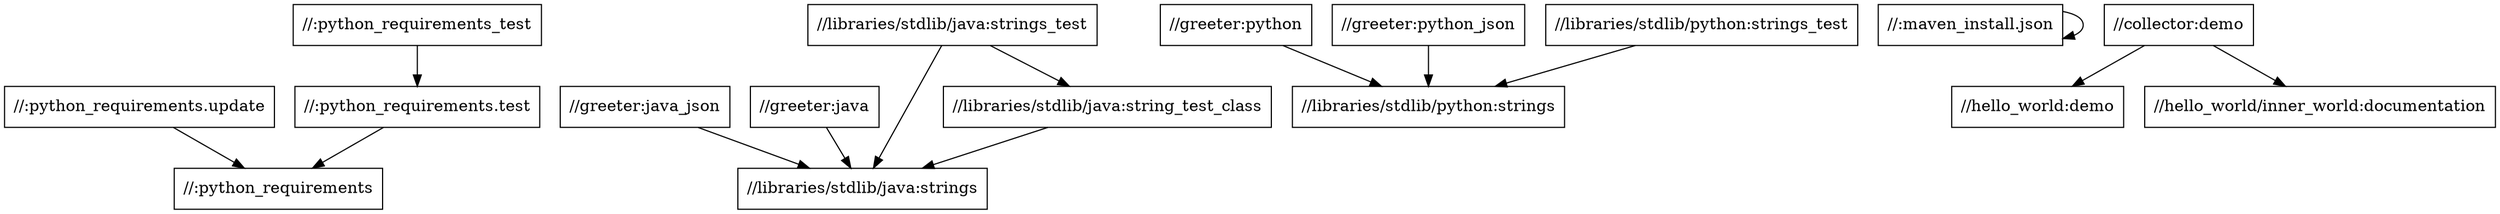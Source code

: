 digraph mygraph {
  node [shape=box];
  "//:python_requirements.update"
  "//:python_requirements.update" -> "//:python_requirements"
  "//greeter:java_json"
  "//greeter:java_json" -> "//libraries/stdlib/java:strings"
  "//:python_requirements_test"
  "//:python_requirements_test" -> "//:python_requirements.test"
  "//greeter:java"
  "//greeter:java" -> "//libraries/stdlib/java:strings"
  "//greeter:python"
  "//greeter:python" -> "//libraries/stdlib/python:strings"
  "//:maven_install.json"
  "//:maven_install.json" -> "//:maven_install.json"
  "//greeter:python_json"
  "//greeter:python_json" -> "//libraries/stdlib/python:strings"
  "//libraries/stdlib/python:strings_test"
  "//libraries/stdlib/python:strings_test" -> "//libraries/stdlib/python:strings"
  "//libraries/stdlib/python:strings"
  "//collector:demo"
  "//collector:demo" -> "//hello_world:demo"
  "//collector:demo" -> "//hello_world/inner_world:documentation"
  "//hello_world/inner_world:documentation"
  "//hello_world:demo"
  "//:python_requirements.test"
  "//:python_requirements.test" -> "//:python_requirements"
  "//:python_requirements"
  "//libraries/stdlib/java:strings_test"
  "//libraries/stdlib/java:strings_test" -> "//libraries/stdlib/java:string_test_class"
  "//libraries/stdlib/java:strings_test" -> "//libraries/stdlib/java:strings"
  "//libraries/stdlib/java:string_test_class"
  "//libraries/stdlib/java:string_test_class" -> "//libraries/stdlib/java:strings"
  "//libraries/stdlib/java:strings"
}
